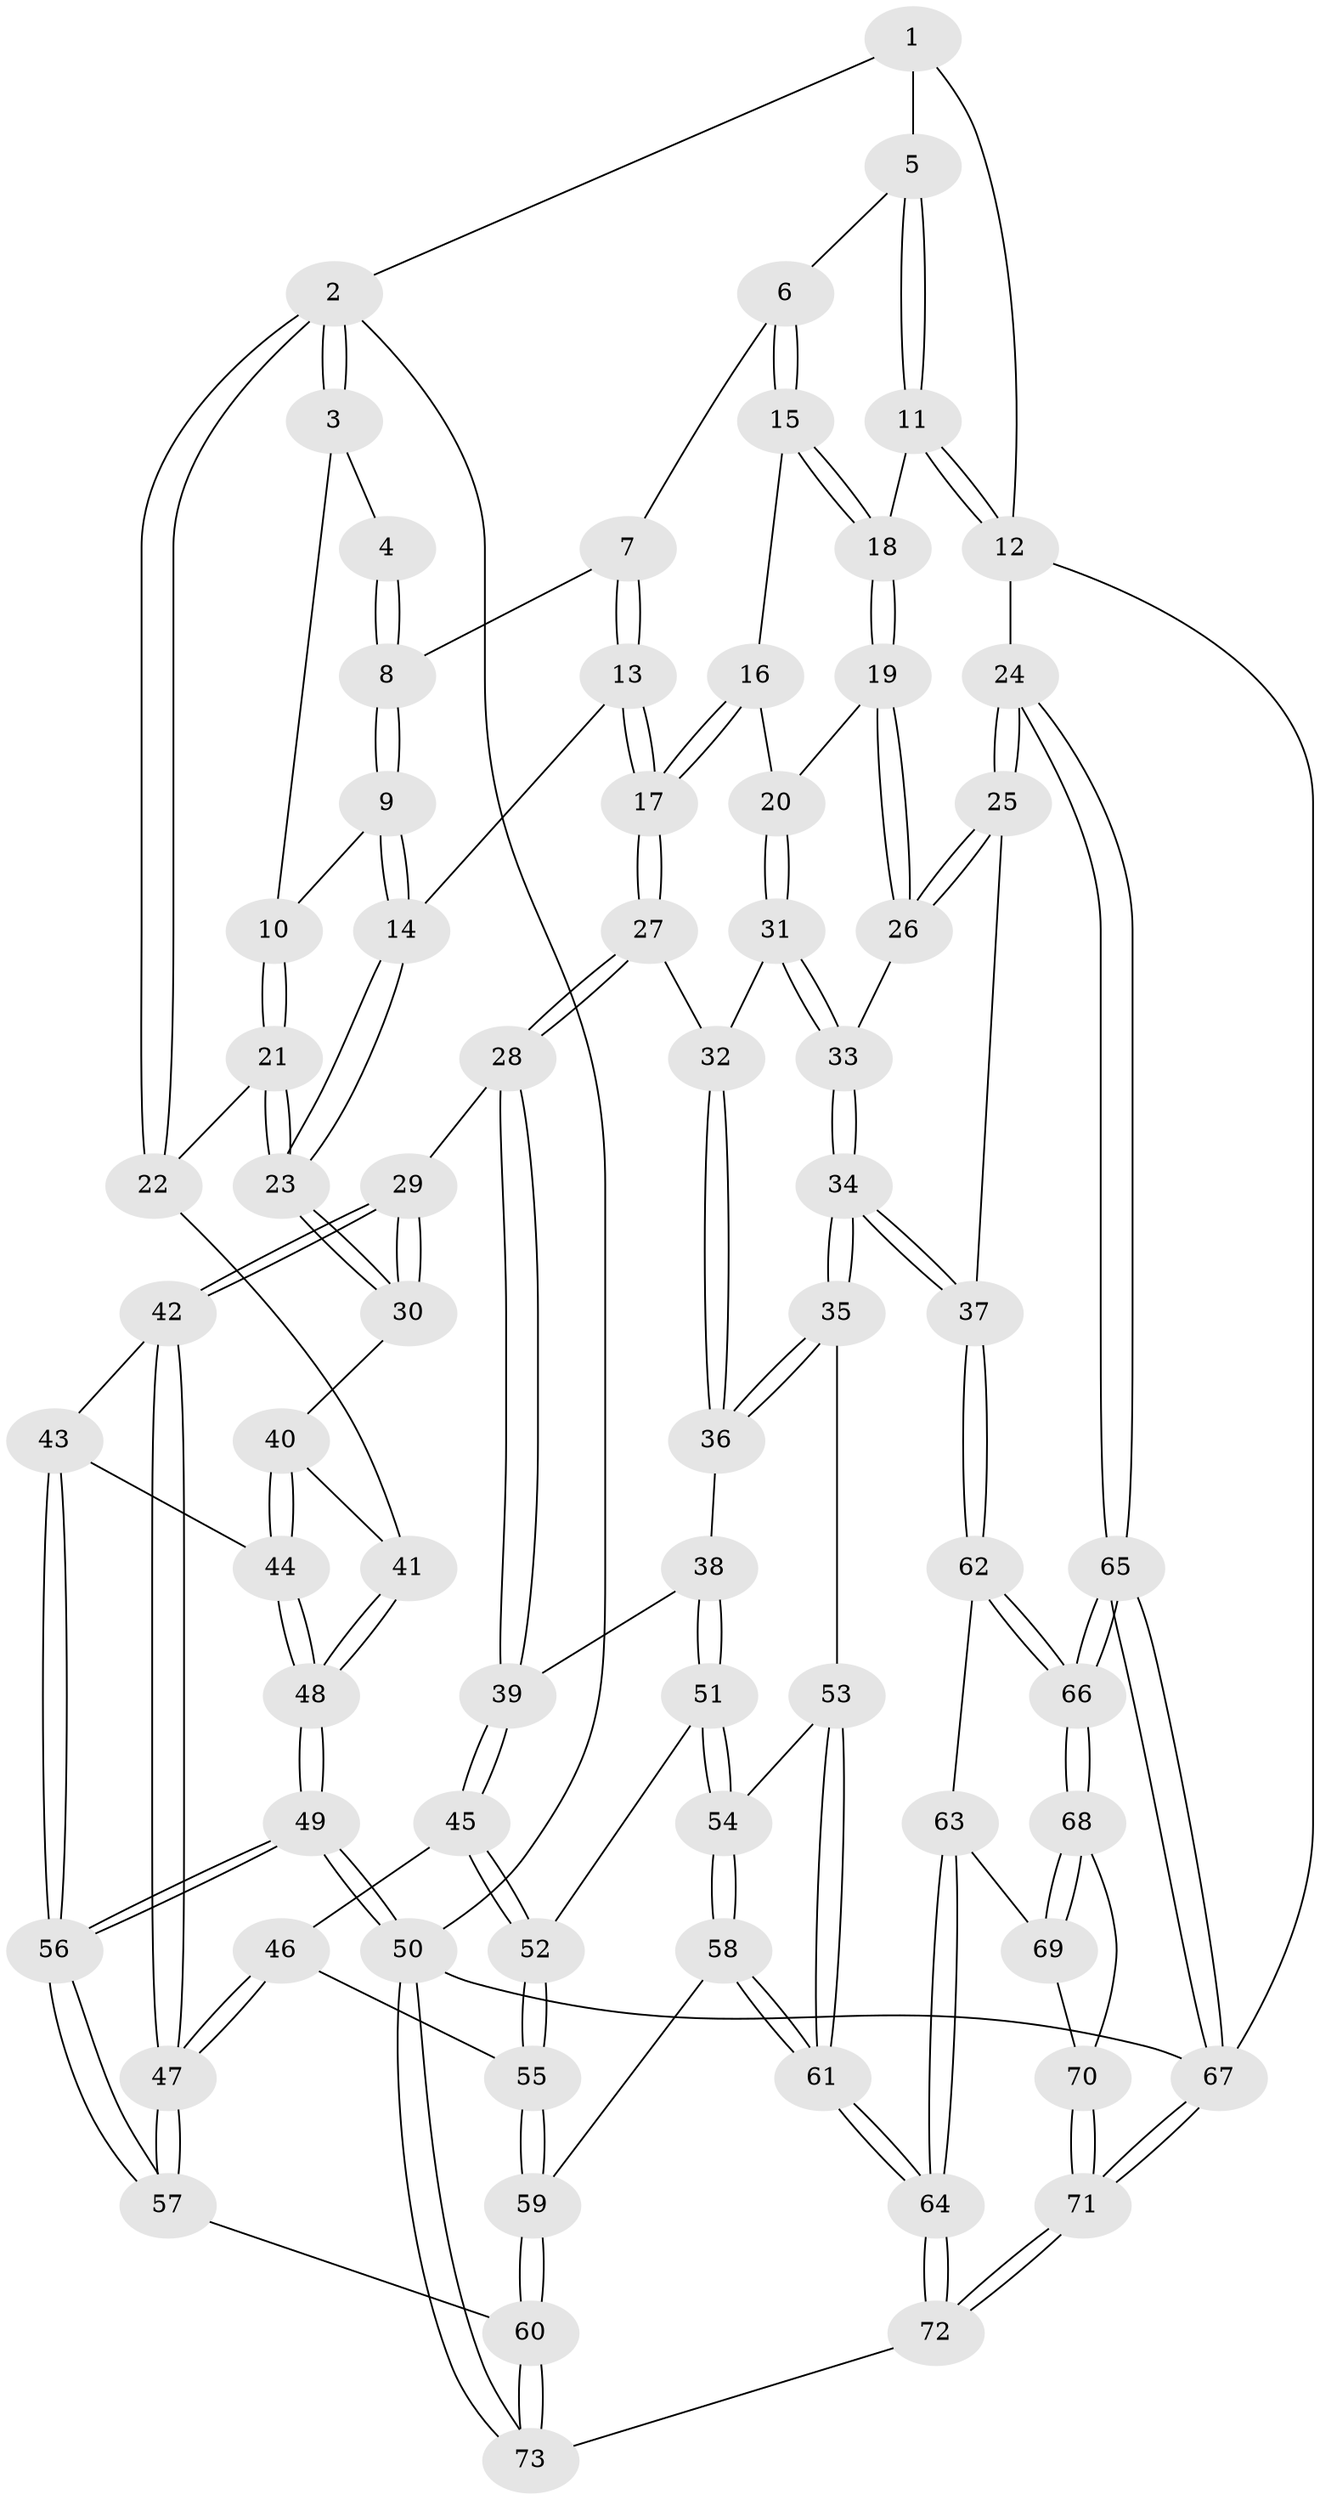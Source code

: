 // coarse degree distribution, {5: 0.37209302325581395, 3: 0.18604651162790697, 4: 0.32558139534883723, 6: 0.11627906976744186}
// Generated by graph-tools (version 1.1) at 2025/42/03/06/25 10:42:28]
// undirected, 73 vertices, 179 edges
graph export_dot {
graph [start="1"]
  node [color=gray90,style=filled];
  1 [pos="+0.7609063051398085+0"];
  2 [pos="+0+0"];
  3 [pos="+0+0"];
  4 [pos="+0.34545535095725666+0"];
  5 [pos="+0.7826354772260183+0.03097037878494458"];
  6 [pos="+0.7144579020123155+0.15326940928837296"];
  7 [pos="+0.4285741085771346+0.13756844361735496"];
  8 [pos="+0.35552044735123645+0"];
  9 [pos="+0.1494960281177419+0.23877003737199776"];
  10 [pos="+0.1487451700697005+0.23891809420596505"];
  11 [pos="+1+0.2142482489781294"];
  12 [pos="+1+0.22203960981632961"];
  13 [pos="+0.41523691884405045+0.28922708458597407"];
  14 [pos="+0.28181784129553605+0.29708282567200345"];
  15 [pos="+0.7128872122362224+0.211467181612514"];
  16 [pos="+0.7100775959348781+0.21727099221066307"];
  17 [pos="+0.47246682234407883+0.37797073136797416"];
  18 [pos="+0.906262090223257+0.331153975294704"];
  19 [pos="+0.882122387315721+0.4021894577880217"];
  20 [pos="+0.7266500540884583+0.37493147968004786"];
  21 [pos="+0.08438671965077414+0.2860667219320563"];
  22 [pos="+0+0.3197393121533053"];
  23 [pos="+0.20506308727799827+0.5139115010586606"];
  24 [pos="+1+0.6480305617207184"];
  25 [pos="+1+0.6473474607893777"];
  26 [pos="+0.8840001368503346+0.4144902937198329"];
  27 [pos="+0.4806789418317327+0.4489115141639144"];
  28 [pos="+0.44225286522990687+0.5331223037653541"];
  29 [pos="+0.2805441283693182+0.5523070700956295"];
  30 [pos="+0.20742035230821917+0.526737292402989"];
  31 [pos="+0.6832508171673956+0.4462310797725068"];
  32 [pos="+0.6542764122770905+0.4538350335429727"];
  33 [pos="+0.7846131689055372+0.522218056809927"];
  34 [pos="+0.8118354356323482+0.7100740842891157"];
  35 [pos="+0.8058597101400297+0.7097763100028225"];
  36 [pos="+0.6903930622951403+0.6560325314307809"];
  37 [pos="+0.8458212236273563+0.7287217264019444"];
  38 [pos="+0.5687310776622378+0.6335857387066726"];
  39 [pos="+0.44600270013783144+0.5409925290189221"];
  40 [pos="+0.179622863350809+0.5394962762185295"];
  41 [pos="+0+0.47209764786840297"];
  42 [pos="+0.2579231178538872+0.7289995922279887"];
  43 [pos="+0.11596589623175534+0.7198949976054925"];
  44 [pos="+0.10479038342650618+0.6709563105346689"];
  45 [pos="+0.4353396393205789+0.6178609694645478"];
  46 [pos="+0.3782117820046666+0.7325796793048097"];
  47 [pos="+0.292556305471278+0.8082530444695509"];
  48 [pos="+0+0.6292292089256089"];
  49 [pos="+0+1"];
  50 [pos="+0+1"];
  51 [pos="+0.5565304171621729+0.7908562122744802"];
  52 [pos="+0.4882355507972178+0.7959828283062286"];
  53 [pos="+0.6289433377539573+0.8095792466099387"];
  54 [pos="+0.5599452055558978+0.7932455209106821"];
  55 [pos="+0.4676781688221775+0.8133511738031614"];
  56 [pos="+0.05841348272106435+0.9307503404899263"];
  57 [pos="+0.2902655389028514+0.8355861960368667"];
  58 [pos="+0.5452254537476408+0.9026463835983815"];
  59 [pos="+0.40228271081799444+0.9144527244086225"];
  60 [pos="+0.3973120244701128+0.9182689007217019"];
  61 [pos="+0.6336941491270559+0.9564596851575599"];
  62 [pos="+0.8404049380516115+0.792745882540394"];
  63 [pos="+0.835425502890391+0.8175295640389253"];
  64 [pos="+0.6831978617992447+1"];
  65 [pos="+1+1"];
  66 [pos="+1+1"];
  67 [pos="+1+1"];
  68 [pos="+1+1"];
  69 [pos="+0.8934181632002094+0.9266522214433042"];
  70 [pos="+0.8902003649086583+0.9850557379079371"];
  71 [pos="+0.7898057103148719+1"];
  72 [pos="+0.6653563530785821+1"];
  73 [pos="+0.4093504291011877+1"];
  1 -- 2;
  1 -- 5;
  1 -- 12;
  2 -- 3;
  2 -- 3;
  2 -- 22;
  2 -- 22;
  2 -- 50;
  3 -- 4;
  3 -- 10;
  4 -- 8;
  4 -- 8;
  5 -- 6;
  5 -- 11;
  5 -- 11;
  6 -- 7;
  6 -- 15;
  6 -- 15;
  7 -- 8;
  7 -- 13;
  7 -- 13;
  8 -- 9;
  8 -- 9;
  9 -- 10;
  9 -- 14;
  9 -- 14;
  10 -- 21;
  10 -- 21;
  11 -- 12;
  11 -- 12;
  11 -- 18;
  12 -- 24;
  12 -- 67;
  13 -- 14;
  13 -- 17;
  13 -- 17;
  14 -- 23;
  14 -- 23;
  15 -- 16;
  15 -- 18;
  15 -- 18;
  16 -- 17;
  16 -- 17;
  16 -- 20;
  17 -- 27;
  17 -- 27;
  18 -- 19;
  18 -- 19;
  19 -- 20;
  19 -- 26;
  19 -- 26;
  20 -- 31;
  20 -- 31;
  21 -- 22;
  21 -- 23;
  21 -- 23;
  22 -- 41;
  23 -- 30;
  23 -- 30;
  24 -- 25;
  24 -- 25;
  24 -- 65;
  24 -- 65;
  25 -- 26;
  25 -- 26;
  25 -- 37;
  26 -- 33;
  27 -- 28;
  27 -- 28;
  27 -- 32;
  28 -- 29;
  28 -- 39;
  28 -- 39;
  29 -- 30;
  29 -- 30;
  29 -- 42;
  29 -- 42;
  30 -- 40;
  31 -- 32;
  31 -- 33;
  31 -- 33;
  32 -- 36;
  32 -- 36;
  33 -- 34;
  33 -- 34;
  34 -- 35;
  34 -- 35;
  34 -- 37;
  34 -- 37;
  35 -- 36;
  35 -- 36;
  35 -- 53;
  36 -- 38;
  37 -- 62;
  37 -- 62;
  38 -- 39;
  38 -- 51;
  38 -- 51;
  39 -- 45;
  39 -- 45;
  40 -- 41;
  40 -- 44;
  40 -- 44;
  41 -- 48;
  41 -- 48;
  42 -- 43;
  42 -- 47;
  42 -- 47;
  43 -- 44;
  43 -- 56;
  43 -- 56;
  44 -- 48;
  44 -- 48;
  45 -- 46;
  45 -- 52;
  45 -- 52;
  46 -- 47;
  46 -- 47;
  46 -- 55;
  47 -- 57;
  47 -- 57;
  48 -- 49;
  48 -- 49;
  49 -- 50;
  49 -- 50;
  49 -- 56;
  49 -- 56;
  50 -- 73;
  50 -- 73;
  50 -- 67;
  51 -- 52;
  51 -- 54;
  51 -- 54;
  52 -- 55;
  52 -- 55;
  53 -- 54;
  53 -- 61;
  53 -- 61;
  54 -- 58;
  54 -- 58;
  55 -- 59;
  55 -- 59;
  56 -- 57;
  56 -- 57;
  57 -- 60;
  58 -- 59;
  58 -- 61;
  58 -- 61;
  59 -- 60;
  59 -- 60;
  60 -- 73;
  60 -- 73;
  61 -- 64;
  61 -- 64;
  62 -- 63;
  62 -- 66;
  62 -- 66;
  63 -- 64;
  63 -- 64;
  63 -- 69;
  64 -- 72;
  64 -- 72;
  65 -- 66;
  65 -- 66;
  65 -- 67;
  65 -- 67;
  66 -- 68;
  66 -- 68;
  67 -- 71;
  67 -- 71;
  68 -- 69;
  68 -- 69;
  68 -- 70;
  69 -- 70;
  70 -- 71;
  70 -- 71;
  71 -- 72;
  71 -- 72;
  72 -- 73;
}
